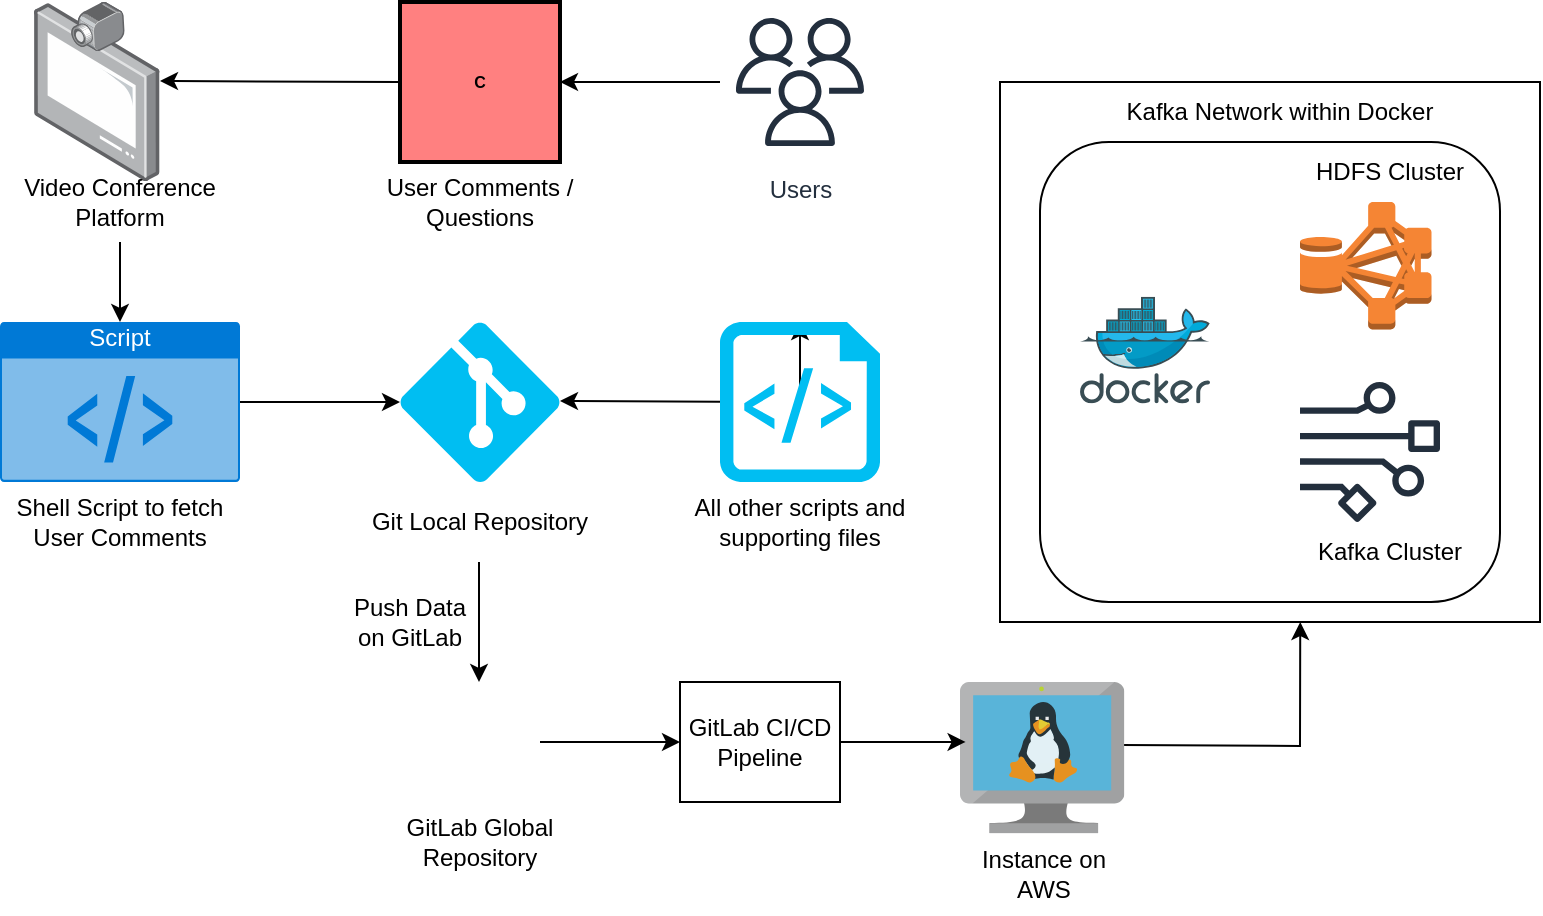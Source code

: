 <mxfile version="23.1.0" type="github">
  <diagram name="Page-1" id="eFhQJ8MCelxOznyA33HF">
    <mxGraphModel dx="1492" dy="653" grid="1" gridSize="10" guides="1" tooltips="1" connect="1" arrows="1" fold="1" page="1" pageScale="1" pageWidth="850" pageHeight="1100" math="0" shadow="0">
      <root>
        <mxCell id="0" />
        <mxCell id="1" parent="0" />
        <mxCell id="cWYhQobJx_h5Iqvp6pgs-2" value="" style="shape=image;html=1;verticalAlign=top;verticalLabelPosition=bottom;labelBackgroundColor=#ffffff;imageAspect=0;aspect=fixed;image=https://cdn4.iconfinder.com/data/icons/socialcones/508/Gitlab-128.png" parent="1" vertex="1">
          <mxGeometry x="250" y="540" width="60" height="60" as="geometry" />
        </mxCell>
        <mxCell id="97LZZzGXSpF8J5TG0Yai-1" value="" style="image;points=[];aspect=fixed;html=1;align=center;shadow=0;dashed=0;image=img/lib/allied_telesis/computer_and_terminals/Vdeo_Conference_Terminal.svg;movable=1;resizable=1;rotatable=1;deletable=1;editable=1;locked=0;connectable=1;" vertex="1" parent="1">
          <mxGeometry x="56.73" y="200" width="63.27" height="89.52" as="geometry" />
        </mxCell>
        <mxCell id="97LZZzGXSpF8J5TG0Yai-24" value="" style="edgeStyle=orthogonalEdgeStyle;rounded=0;orthogonalLoop=1;jettySize=auto;html=1;" edge="1" parent="1" target="cWYhQobJx_h5Iqvp6pgs-2">
          <mxGeometry relative="1" as="geometry">
            <mxPoint x="279.5" y="480" as="sourcePoint" />
            <mxPoint x="280" y="520" as="targetPoint" />
          </mxGeometry>
        </mxCell>
        <mxCell id="97LZZzGXSpF8J5TG0Yai-2" value="Users" style="sketch=0;outlineConnect=0;fontColor=#232F3E;gradientColor=none;strokeColor=#232F3E;fillColor=#ffffff;dashed=0;verticalLabelPosition=bottom;verticalAlign=top;align=center;html=1;fontSize=12;fontStyle=0;aspect=fixed;shape=mxgraph.aws4.resourceIcon;resIcon=mxgraph.aws4.users;" vertex="1" parent="1">
          <mxGeometry x="400" y="200" width="80" height="80" as="geometry" />
        </mxCell>
        <mxCell id="97LZZzGXSpF8J5TG0Yai-4" value="&lt;font style=&quot;font-size: 12px;&quot;&gt;Video Conference Platform&lt;/font&gt;" style="text;html=1;strokeColor=none;fillColor=none;align=center;verticalAlign=middle;whiteSpace=wrap;rounded=0;" vertex="1" parent="1">
          <mxGeometry x="40" y="280" width="120" height="40" as="geometry" />
        </mxCell>
        <mxCell id="97LZZzGXSpF8J5TG0Yai-7" value="C" style="strokeWidth=2;dashed=0;align=center;fontSize=8;shape=rect;fillColor=#FF8080;fontStyle=1;whiteSpace=wrap;html=1;" vertex="1" parent="1">
          <mxGeometry x="240" y="200" width="80" height="80" as="geometry" />
        </mxCell>
        <mxCell id="97LZZzGXSpF8J5TG0Yai-8" value="" style="endArrow=classic;html=1;rounded=0;" edge="1" parent="1" source="97LZZzGXSpF8J5TG0Yai-2">
          <mxGeometry width="50" height="50" relative="1" as="geometry">
            <mxPoint x="400" y="240" as="sourcePoint" />
            <mxPoint x="320" y="240" as="targetPoint" />
          </mxGeometry>
        </mxCell>
        <mxCell id="97LZZzGXSpF8J5TG0Yai-12" value="" style="endArrow=classic;html=1;rounded=0;exitX=0;exitY=0.5;exitDx=0;exitDy=0;" edge="1" parent="1" source="97LZZzGXSpF8J5TG0Yai-7">
          <mxGeometry width="50" height="50" relative="1" as="geometry">
            <mxPoint x="220" y="240" as="sourcePoint" />
            <mxPoint x="120" y="239.5" as="targetPoint" />
          </mxGeometry>
        </mxCell>
        <mxCell id="97LZZzGXSpF8J5TG0Yai-13" value="Script" style="html=1;whiteSpace=wrap;strokeColor=none;fillColor=#0079D6;labelPosition=center;verticalLabelPosition=middle;verticalAlign=top;align=center;fontSize=12;outlineConnect=0;spacingTop=-6;fontColor=#FFFFFF;sketch=0;shape=mxgraph.sitemap.script;" vertex="1" parent="1">
          <mxGeometry x="40" y="360" width="120" height="80" as="geometry" />
        </mxCell>
        <mxCell id="97LZZzGXSpF8J5TG0Yai-14" value="" style="verticalLabelPosition=bottom;html=1;verticalAlign=top;align=center;strokeColor=none;fillColor=#00BEF2;shape=mxgraph.azure.git_repository;" vertex="1" parent="1">
          <mxGeometry x="240" y="360" width="80" height="80" as="geometry" />
        </mxCell>
        <mxCell id="97LZZzGXSpF8J5TG0Yai-16" value="&lt;font style=&quot;&quot;&gt;&lt;font style=&quot;font-size: 12px;&quot;&gt;Shell Script to fetch User Comments&lt;/font&gt;&lt;br&gt;&lt;/font&gt;" style="text;html=1;strokeColor=none;fillColor=none;align=center;verticalAlign=middle;whiteSpace=wrap;rounded=0;" vertex="1" parent="1">
          <mxGeometry x="40" y="440" width="120" height="40" as="geometry" />
        </mxCell>
        <mxCell id="97LZZzGXSpF8J5TG0Yai-17" value="&lt;font style=&quot;&quot;&gt;&lt;font style=&quot;font-size: 12px;&quot;&gt;Git Local Repository&lt;/font&gt;&lt;br&gt;&lt;/font&gt;" style="text;html=1;strokeColor=none;fillColor=none;align=center;verticalAlign=middle;whiteSpace=wrap;rounded=0;" vertex="1" parent="1">
          <mxGeometry x="220" y="440" width="120" height="40" as="geometry" />
        </mxCell>
        <mxCell id="97LZZzGXSpF8J5TG0Yai-19" value="&lt;font style=&quot;&quot;&gt;&lt;font style=&quot;font-size: 12px;&quot;&gt;All other scripts and supporting files&lt;/font&gt;&lt;br&gt;&lt;/font&gt;" style="text;html=1;strokeColor=none;fillColor=none;align=center;verticalAlign=middle;whiteSpace=wrap;rounded=0;" vertex="1" parent="1">
          <mxGeometry x="380" y="440" width="120" height="40" as="geometry" />
        </mxCell>
        <mxCell id="97LZZzGXSpF8J5TG0Yai-20" value="" style="endArrow=classic;html=1;rounded=0;" edge="1" parent="1" source="97LZZzGXSpF8J5TG0Yai-18">
          <mxGeometry width="50" height="50" relative="1" as="geometry">
            <mxPoint x="440" y="399.5" as="sourcePoint" />
            <mxPoint x="320" y="399.5" as="targetPoint" />
          </mxGeometry>
        </mxCell>
        <mxCell id="97LZZzGXSpF8J5TG0Yai-21" value="" style="endArrow=classic;html=1;rounded=0;exitX=1;exitY=0.5;exitDx=0;exitDy=0;exitPerimeter=0;entryX=0;entryY=0.5;entryDx=0;entryDy=0;entryPerimeter=0;" edge="1" parent="1" source="97LZZzGXSpF8J5TG0Yai-13" target="97LZZzGXSpF8J5TG0Yai-14">
          <mxGeometry width="50" height="50" relative="1" as="geometry">
            <mxPoint x="440" y="310" as="sourcePoint" />
            <mxPoint x="320" y="310" as="targetPoint" />
          </mxGeometry>
        </mxCell>
        <mxCell id="97LZZzGXSpF8J5TG0Yai-22" value="" style="endArrow=classic;html=1;rounded=0;exitX=0.5;exitY=1;exitDx=0;exitDy=0;entryX=0.5;entryY=0;entryDx=0;entryDy=0;entryPerimeter=0;" edge="1" parent="1" source="97LZZzGXSpF8J5TG0Yai-4" target="97LZZzGXSpF8J5TG0Yai-13">
          <mxGeometry width="50" height="50" relative="1" as="geometry">
            <mxPoint x="470" y="270" as="sourcePoint" />
            <mxPoint x="350" y="270" as="targetPoint" />
          </mxGeometry>
        </mxCell>
        <mxCell id="97LZZzGXSpF8J5TG0Yai-23" value="&lt;font style=&quot;&quot;&gt;&lt;font style=&quot;font-size: 12px;&quot;&gt;User Comments / Questions&lt;/font&gt;&lt;br&gt;&lt;/font&gt;" style="text;html=1;strokeColor=none;fillColor=none;align=center;verticalAlign=middle;whiteSpace=wrap;rounded=0;" vertex="1" parent="1">
          <mxGeometry x="220" y="280" width="120" height="40" as="geometry" />
        </mxCell>
        <mxCell id="97LZZzGXSpF8J5TG0Yai-28" value="&lt;font style=&quot;&quot;&gt;Push Data on GitLab&lt;br&gt;&lt;/font&gt;" style="text;html=1;strokeColor=none;fillColor=none;align=center;verticalAlign=middle;whiteSpace=wrap;rounded=0;" vertex="1" parent="1">
          <mxGeometry x="210" y="490" width="70" height="40" as="geometry" />
        </mxCell>
        <mxCell id="97LZZzGXSpF8J5TG0Yai-29" value="GitLab CI/CD Pipeline" style="rounded=0;whiteSpace=wrap;html=1;" vertex="1" parent="1">
          <mxGeometry x="380" y="540" width="80" height="60" as="geometry" />
        </mxCell>
        <mxCell id="97LZZzGXSpF8J5TG0Yai-30" value="" style="endArrow=classic;html=1;rounded=0;exitX=1;exitY=0.5;exitDx=0;exitDy=0;entryX=0;entryY=0.5;entryDx=0;entryDy=0;" edge="1" parent="1" source="cWYhQobJx_h5Iqvp6pgs-2" target="97LZZzGXSpF8J5TG0Yai-29">
          <mxGeometry width="50" height="50" relative="1" as="geometry">
            <mxPoint x="320" y="569.5" as="sourcePoint" />
            <mxPoint x="400" y="570" as="targetPoint" />
          </mxGeometry>
        </mxCell>
        <mxCell id="97LZZzGXSpF8J5TG0Yai-31" value="" style="endArrow=classic;html=1;rounded=0;exitX=0.978;exitY=0.417;exitDx=0;exitDy=0;exitPerimeter=0;entryX=0.556;entryY=1;entryDx=0;entryDy=0;entryPerimeter=0;" edge="1" parent="1" source="97LZZzGXSpF8J5TG0Yai-33" target="97LZZzGXSpF8J5TG0Yai-58">
          <mxGeometry width="50" height="50" relative="1" as="geometry">
            <mxPoint x="560" y="550" as="sourcePoint" />
            <mxPoint x="570" y="550" as="targetPoint" />
            <Array as="points">
              <mxPoint x="690" y="572" />
            </Array>
          </mxGeometry>
        </mxCell>
        <mxCell id="97LZZzGXSpF8J5TG0Yai-33" value="" style="image;sketch=0;aspect=fixed;html=1;points=[];align=center;fontSize=12;image=img/lib/mscae/VM_Linux.svg;" vertex="1" parent="1">
          <mxGeometry x="520" y="540" width="82.18" height="75.6" as="geometry" />
        </mxCell>
        <mxCell id="97LZZzGXSpF8J5TG0Yai-34" value="" style="endArrow=classic;html=1;rounded=0;entryX=0.034;entryY=0.396;entryDx=0;entryDy=0;entryPerimeter=0;exitX=1;exitY=0.5;exitDx=0;exitDy=0;" edge="1" parent="1" source="97LZZzGXSpF8J5TG0Yai-29" target="97LZZzGXSpF8J5TG0Yai-33">
          <mxGeometry width="50" height="50" relative="1" as="geometry">
            <mxPoint x="470" y="552" as="sourcePoint" />
            <mxPoint x="470" y="552.3" as="targetPoint" />
          </mxGeometry>
        </mxCell>
        <mxCell id="97LZZzGXSpF8J5TG0Yai-35" value="Instance on AWS" style="text;html=1;strokeColor=none;fillColor=none;align=center;verticalAlign=middle;whiteSpace=wrap;rounded=0;" vertex="1" parent="1">
          <mxGeometry x="522.18" y="615.6" width="80" height="40" as="geometry" />
        </mxCell>
        <mxCell id="97LZZzGXSpF8J5TG0Yai-58" value="" style="rounded=0;whiteSpace=wrap;html=1;" vertex="1" parent="1">
          <mxGeometry x="540" y="240" width="270" height="270" as="geometry" />
        </mxCell>
        <mxCell id="97LZZzGXSpF8J5TG0Yai-59" value="" style="rounded=1;whiteSpace=wrap;html=1;" vertex="1" parent="1">
          <mxGeometry x="560" y="270" width="230" height="230" as="geometry" />
        </mxCell>
        <mxCell id="97LZZzGXSpF8J5TG0Yai-60" value="Kafka Network within Docker" style="text;html=1;strokeColor=none;fillColor=none;align=center;verticalAlign=middle;whiteSpace=wrap;rounded=0;" vertex="1" parent="1">
          <mxGeometry x="600" y="240" width="160" height="30" as="geometry" />
        </mxCell>
        <mxCell id="97LZZzGXSpF8J5TG0Yai-61" value="" style="image;sketch=0;aspect=fixed;html=1;points=[];align=center;fontSize=12;image=img/lib/mscae/Docker.svg;" vertex="1" parent="1">
          <mxGeometry x="580" y="347.4" width="65" height="53.3" as="geometry" />
        </mxCell>
        <mxCell id="97LZZzGXSpF8J5TG0Yai-62" value="" style="outlineConnect=0;dashed=0;verticalLabelPosition=bottom;verticalAlign=top;align=center;html=1;shape=mxgraph.aws3.hdfs_cluster;fillColor=#F58534;gradientColor=none;" vertex="1" parent="1">
          <mxGeometry x="690" y="300.0" width="65.75" height="63.7" as="geometry" />
        </mxCell>
        <mxCell id="97LZZzGXSpF8J5TG0Yai-63" value="" style="sketch=0;outlineConnect=0;fontColor=#232F3E;gradientColor=none;fillColor=#232F3D;strokeColor=none;dashed=0;verticalLabelPosition=bottom;verticalAlign=top;align=center;html=1;fontSize=12;fontStyle=0;aspect=fixed;pointerEvents=1;shape=mxgraph.aws4.data_stream;" vertex="1" parent="1">
          <mxGeometry x="690" y="390" width="70" height="70" as="geometry" />
        </mxCell>
        <mxCell id="97LZZzGXSpF8J5TG0Yai-64" value="Kafka Cluster" style="text;html=1;strokeColor=none;fillColor=none;align=center;verticalAlign=middle;whiteSpace=wrap;rounded=0;" vertex="1" parent="1">
          <mxGeometry x="690" y="460" width="90" height="30" as="geometry" />
        </mxCell>
        <mxCell id="97LZZzGXSpF8J5TG0Yai-65" value="HDFS Cluster" style="text;html=1;strokeColor=none;fillColor=none;align=center;verticalAlign=middle;whiteSpace=wrap;rounded=0;" vertex="1" parent="1">
          <mxGeometry x="690" y="270" width="90" height="30" as="geometry" />
        </mxCell>
        <mxCell id="97LZZzGXSpF8J5TG0Yai-66" value="" style="endArrow=classic;html=1;rounded=0;" edge="1" parent="1" target="97LZZzGXSpF8J5TG0Yai-18">
          <mxGeometry width="50" height="50" relative="1" as="geometry">
            <mxPoint x="440" y="399.5" as="sourcePoint" />
            <mxPoint x="320" y="399.5" as="targetPoint" />
          </mxGeometry>
        </mxCell>
        <mxCell id="97LZZzGXSpF8J5TG0Yai-18" value="" style="verticalLabelPosition=bottom;html=1;verticalAlign=top;align=center;strokeColor=none;fillColor=#00BEF2;shape=mxgraph.azure.script_file;pointerEvents=1;" vertex="1" parent="1">
          <mxGeometry x="400" y="360" width="80" height="80" as="geometry" />
        </mxCell>
        <mxCell id="97LZZzGXSpF8J5TG0Yai-70" value="&lt;font style=&quot;&quot;&gt;&lt;font style=&quot;font-size: 12px;&quot;&gt;GitLab Global Repository&lt;/font&gt;&lt;br&gt;&lt;/font&gt;" style="text;html=1;strokeColor=none;fillColor=none;align=center;verticalAlign=middle;whiteSpace=wrap;rounded=0;" vertex="1" parent="1">
          <mxGeometry x="220" y="600" width="120" height="40" as="geometry" />
        </mxCell>
      </root>
    </mxGraphModel>
  </diagram>
</mxfile>
